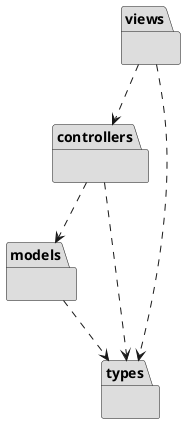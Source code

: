 @startuml arquitectura-paquetes
package models #DDDDDD { }
package views #DDDDDD { }
package controllers #DDDDDD { }
package types #DDDDDD { }
views .down.> controllers
views .down.> types
controllers .down.> models
controllers .down.> types
models .down.> types
@enduml